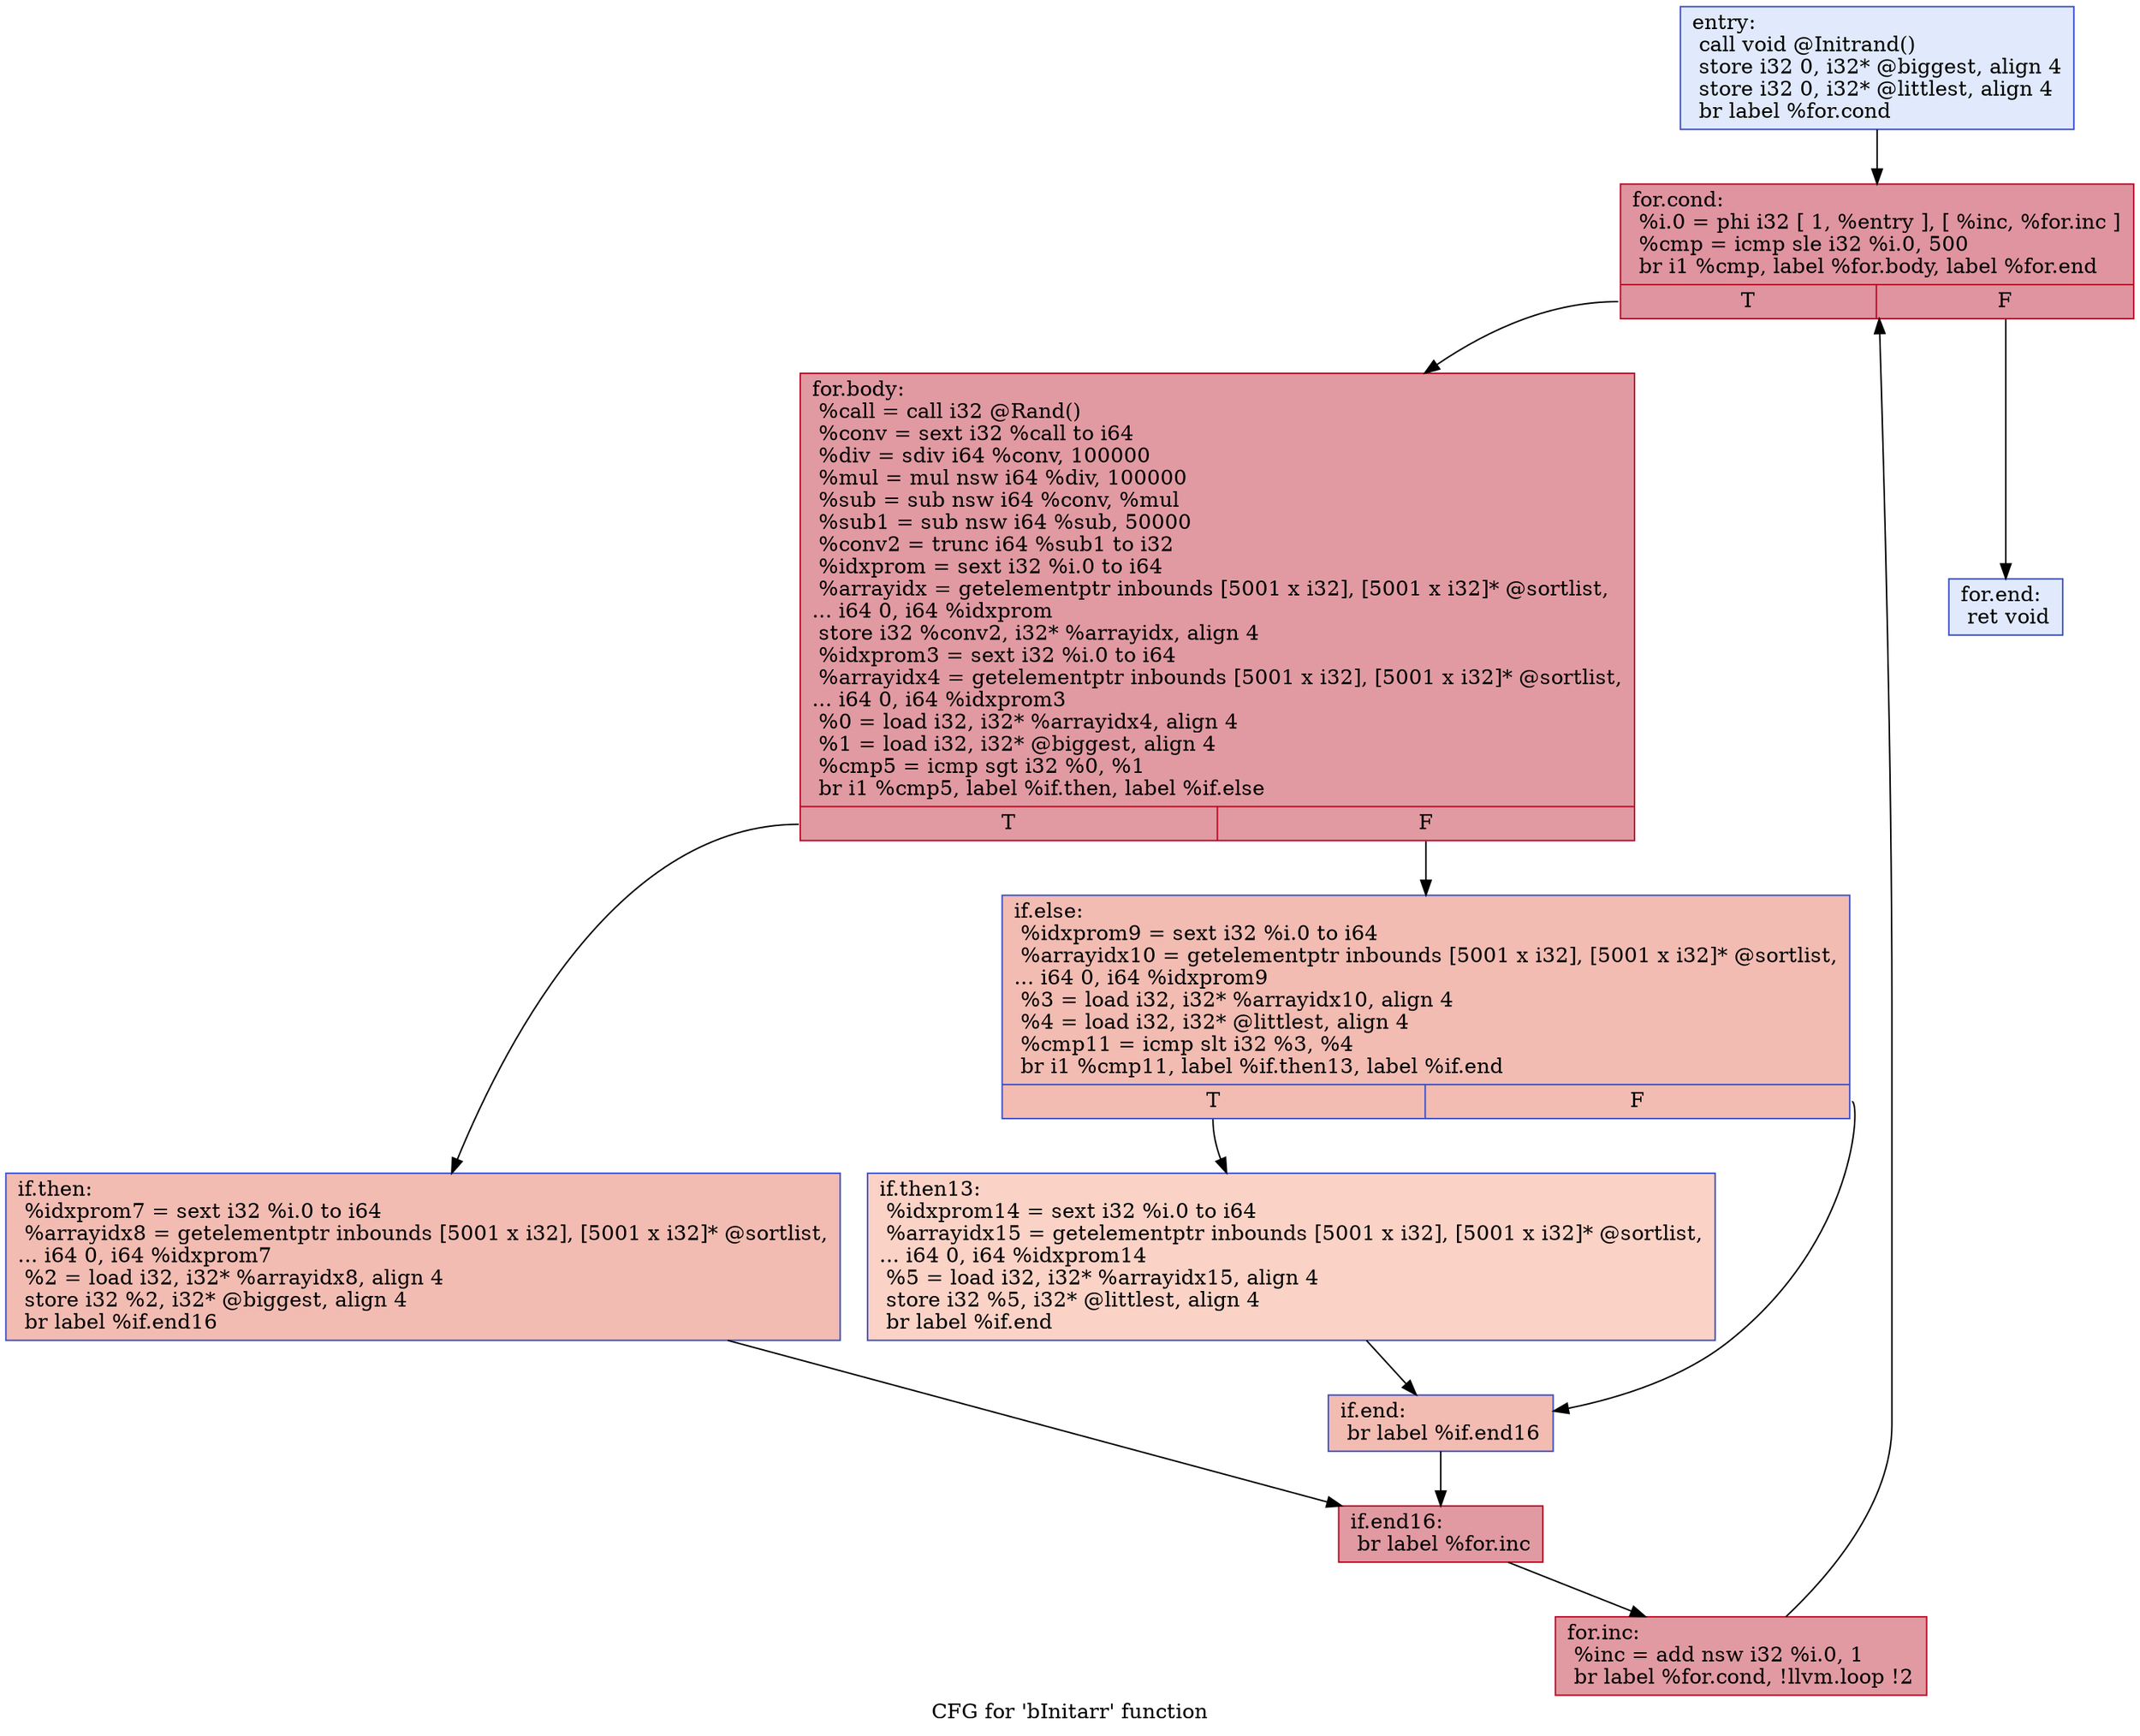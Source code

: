 digraph "CFG for 'bInitarr' function" {
	label="CFG for 'bInitarr' function";

	Node0x55716655c730 [shape=record,color="#3d50c3ff", style=filled, fillcolor="#b9d0f970",label="{entry:\l  call void @Initrand()\l  store i32 0, i32* @biggest, align 4\l  store i32 0, i32* @littlest, align 4\l  br label %for.cond\l}"];
	Node0x55716655c730 -> Node0x557166556ef0;
	Node0x557166556ef0 [shape=record,color="#b70d28ff", style=filled, fillcolor="#b70d2870",label="{for.cond:                                         \l  %i.0 = phi i32 [ 1, %entry ], [ %inc, %for.inc ]\l  %cmp = icmp sle i32 %i.0, 500\l  br i1 %cmp, label %for.body, label %for.end\l|{<s0>T|<s1>F}}"];
	Node0x557166556ef0:s0 -> Node0x557166556f40;
	Node0x557166556ef0:s1 -> Node0x55716655d480;
	Node0x557166556f40 [shape=record,color="#b70d28ff", style=filled, fillcolor="#bb1b2c70",label="{for.body:                                         \l  %call = call i32 @Rand()\l  %conv = sext i32 %call to i64\l  %div = sdiv i64 %conv, 100000\l  %mul = mul nsw i64 %div, 100000\l  %sub = sub nsw i64 %conv, %mul\l  %sub1 = sub nsw i64 %sub, 50000\l  %conv2 = trunc i64 %sub1 to i32\l  %idxprom = sext i32 %i.0 to i64\l  %arrayidx = getelementptr inbounds [5001 x i32], [5001 x i32]* @sortlist,\l... i64 0, i64 %idxprom\l  store i32 %conv2, i32* %arrayidx, align 4\l  %idxprom3 = sext i32 %i.0 to i64\l  %arrayidx4 = getelementptr inbounds [5001 x i32], [5001 x i32]* @sortlist,\l... i64 0, i64 %idxprom3\l  %0 = load i32, i32* %arrayidx4, align 4\l  %1 = load i32, i32* @biggest, align 4\l  %cmp5 = icmp sgt i32 %0, %1\l  br i1 %cmp5, label %if.then, label %if.else\l|{<s0>T|<s1>F}}"];
	Node0x557166556f40:s0 -> Node0x557166556f90;
	Node0x557166556f40:s1 -> Node0x557166556fe0;
	Node0x557166556f90 [shape=record,color="#3d50c3ff", style=filled, fillcolor="#e1675170",label="{if.then:                                          \l  %idxprom7 = sext i32 %i.0 to i64\l  %arrayidx8 = getelementptr inbounds [5001 x i32], [5001 x i32]* @sortlist,\l... i64 0, i64 %idxprom7\l  %2 = load i32, i32* %arrayidx8, align 4\l  store i32 %2, i32* @biggest, align 4\l  br label %if.end16\l}"];
	Node0x557166556f90 -> Node0x5571665570d0;
	Node0x557166556fe0 [shape=record,color="#3d50c3ff", style=filled, fillcolor="#e1675170",label="{if.else:                                          \l  %idxprom9 = sext i32 %i.0 to i64\l  %arrayidx10 = getelementptr inbounds [5001 x i32], [5001 x i32]* @sortlist,\l... i64 0, i64 %idxprom9\l  %3 = load i32, i32* %arrayidx10, align 4\l  %4 = load i32, i32* @littlest, align 4\l  %cmp11 = icmp slt i32 %3, %4\l  br i1 %cmp11, label %if.then13, label %if.end\l|{<s0>T|<s1>F}}"];
	Node0x557166556fe0:s0 -> Node0x557166557030;
	Node0x557166556fe0:s1 -> Node0x557166557080;
	Node0x557166557030 [shape=record,color="#3d50c3ff", style=filled, fillcolor="#f59c7d70",label="{if.then13:                                        \l  %idxprom14 = sext i32 %i.0 to i64\l  %arrayidx15 = getelementptr inbounds [5001 x i32], [5001 x i32]* @sortlist,\l... i64 0, i64 %idxprom14\l  %5 = load i32, i32* %arrayidx15, align 4\l  store i32 %5, i32* @littlest, align 4\l  br label %if.end\l}"];
	Node0x557166557030 -> Node0x557166557080;
	Node0x557166557080 [shape=record,color="#3d50c3ff", style=filled, fillcolor="#e1675170",label="{if.end:                                           \l  br label %if.end16\l}"];
	Node0x557166557080 -> Node0x5571665570d0;
	Node0x5571665570d0 [shape=record,color="#b70d28ff", style=filled, fillcolor="#bb1b2c70",label="{if.end16:                                         \l  br label %for.inc\l}"];
	Node0x5571665570d0 -> Node0x557166557120;
	Node0x557166557120 [shape=record,color="#b70d28ff", style=filled, fillcolor="#bb1b2c70",label="{for.inc:                                          \l  %inc = add nsw i32 %i.0, 1\l  br label %for.cond, !llvm.loop !2\l}"];
	Node0x557166557120 -> Node0x557166556ef0;
	Node0x55716655d480 [shape=record,color="#3d50c3ff", style=filled, fillcolor="#b9d0f970",label="{for.end:                                          \l  ret void\l}"];
}
